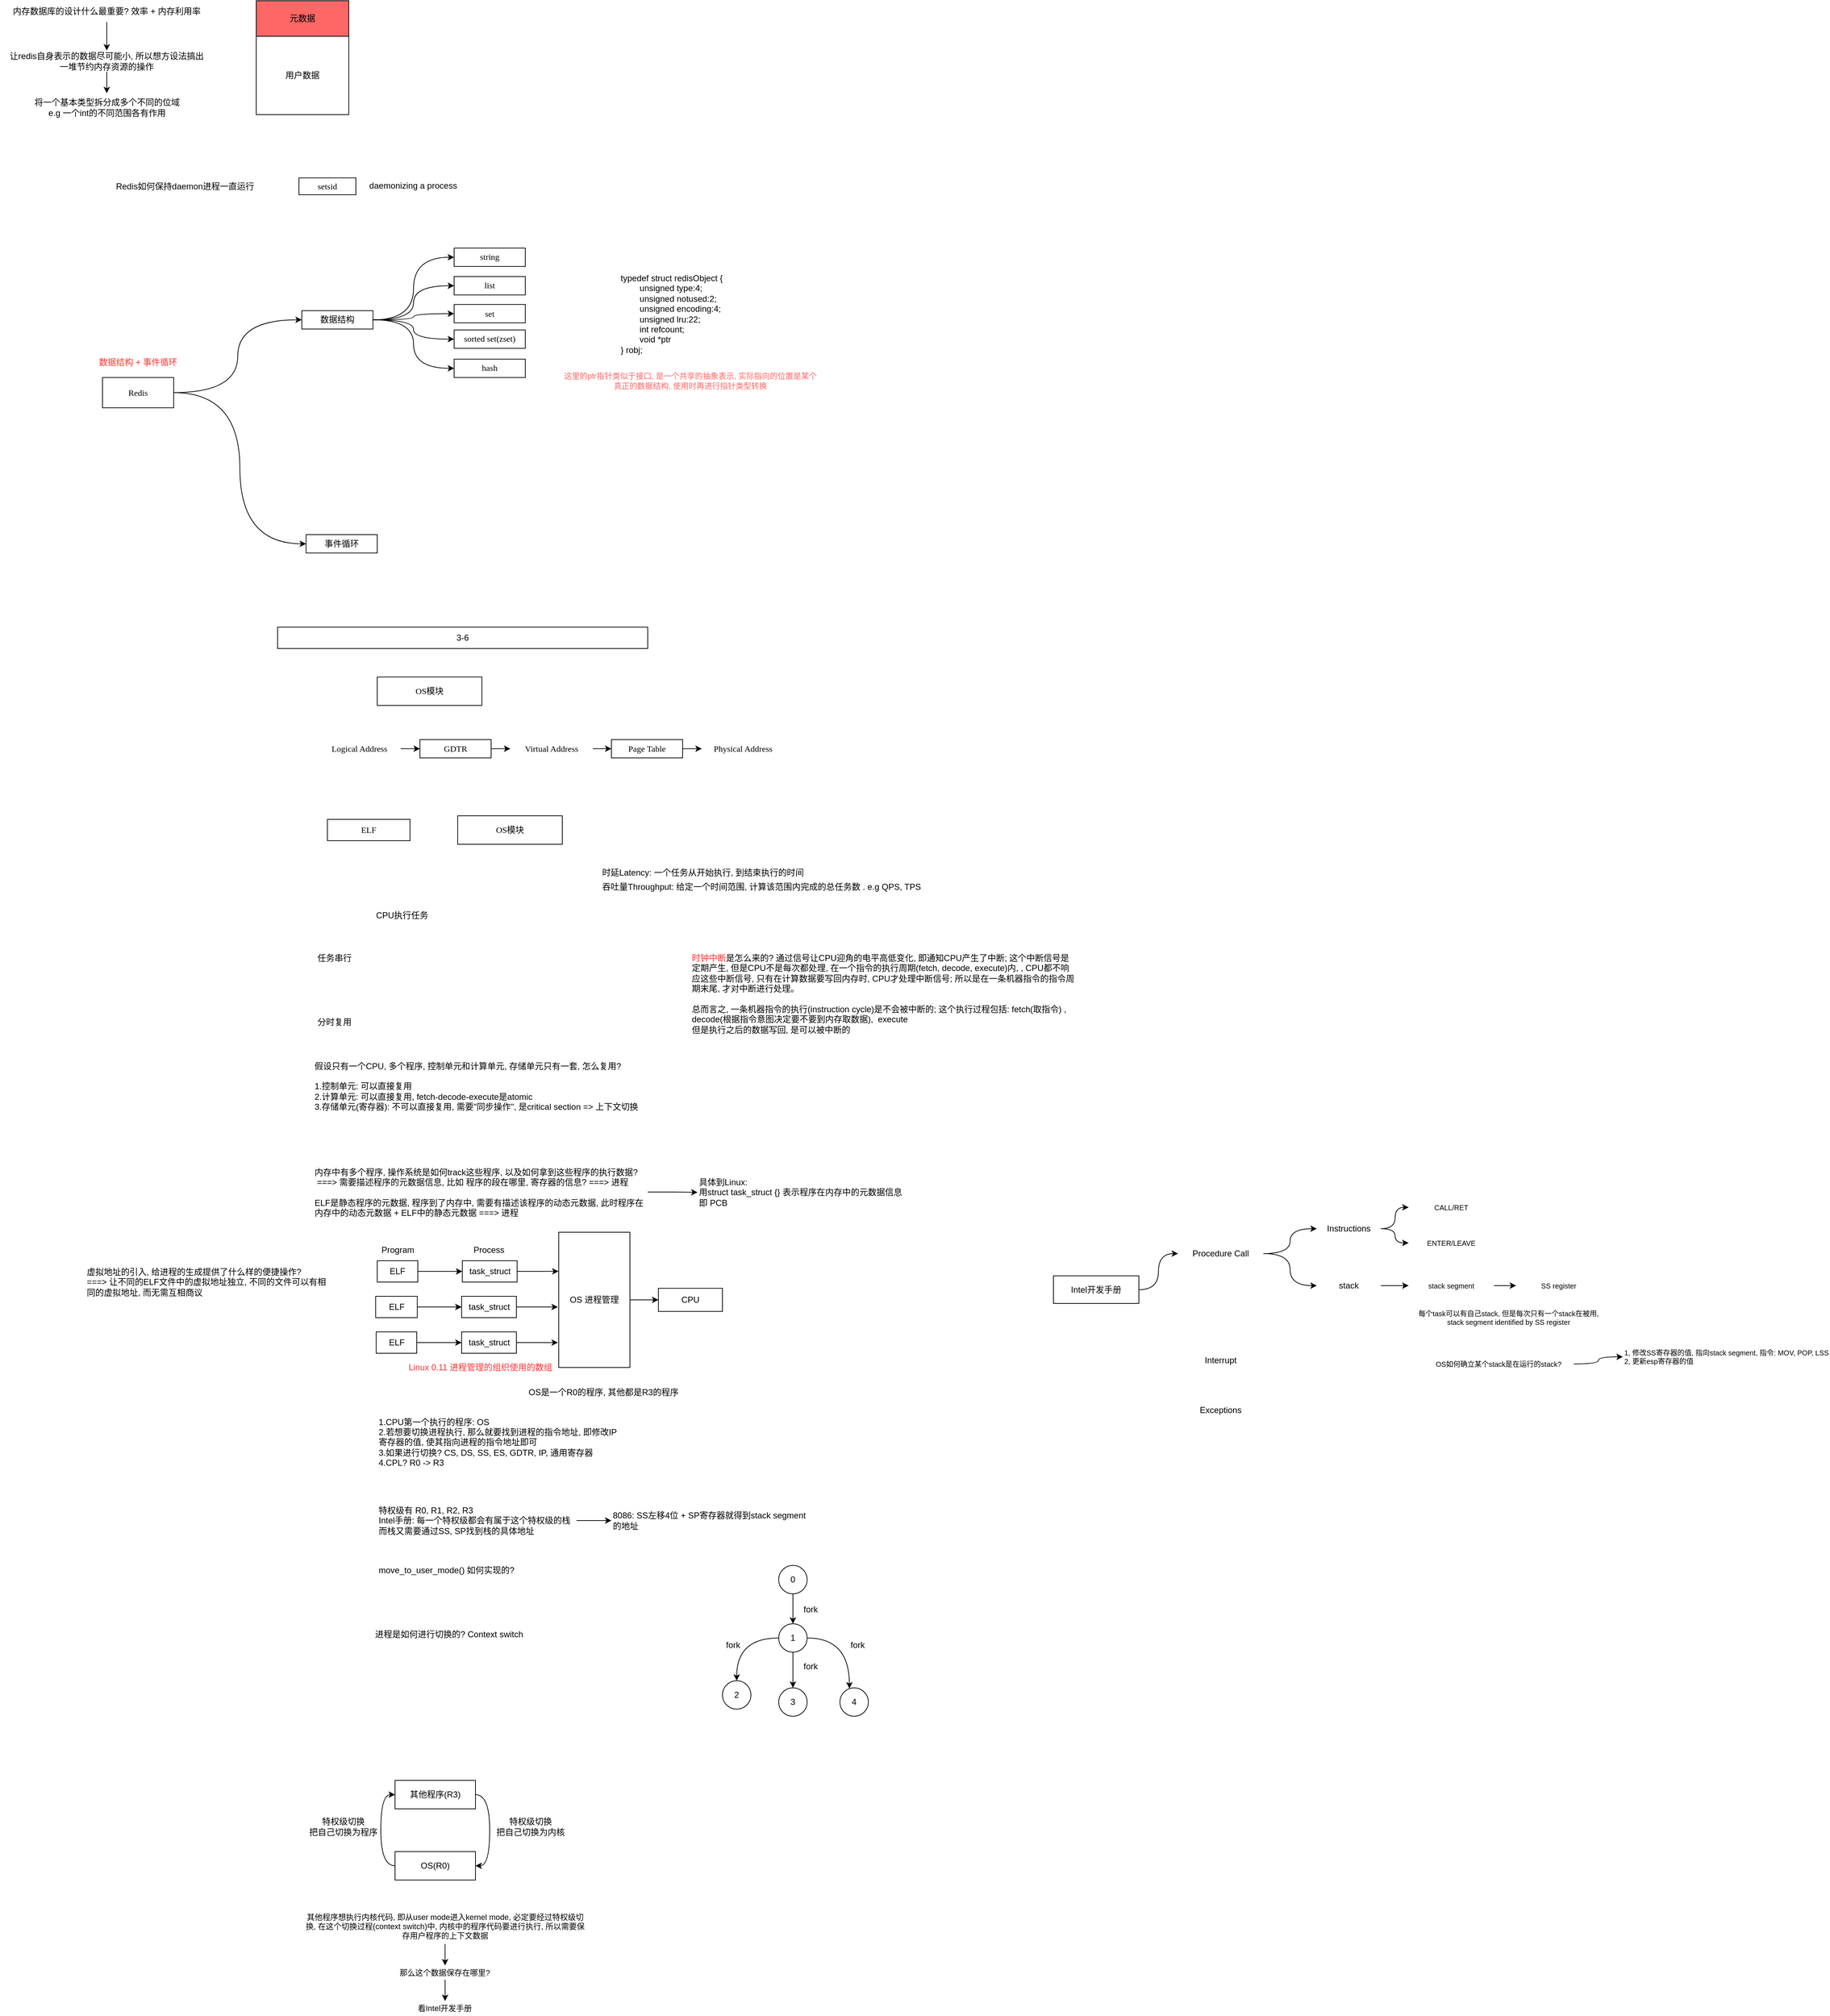 <mxfile version="20.4.2" type="github">
  <diagram id="zUd6xa0raMeIInKoFcpr" name="Page-1">
    <mxGraphModel dx="-1962" dy="356" grid="1" gridSize="10" guides="1" tooltips="1" connect="1" arrows="1" fold="1" page="1" pageScale="1" pageWidth="827" pageHeight="1169" math="0" shadow="0">
      <root>
        <mxCell id="0" />
        <mxCell id="1" parent="0" />
        <mxCell id="gHjb5b28OfsgwWgYxNie-6" style="edgeStyle=orthogonalEdgeStyle;rounded=0;orthogonalLoop=1;jettySize=auto;html=1;entryX=0;entryY=0.5;entryDx=0;entryDy=0;curved=1;" parent="1" source="gHjb5b28OfsgwWgYxNie-1" target="gHjb5b28OfsgwWgYxNie-4" edge="1">
          <mxGeometry relative="1" as="geometry" />
        </mxCell>
        <mxCell id="gHjb5b28OfsgwWgYxNie-7" style="edgeStyle=orthogonalEdgeStyle;curved=1;rounded=0;orthogonalLoop=1;jettySize=auto;html=1;entryX=0;entryY=0.5;entryDx=0;entryDy=0;" parent="1" source="gHjb5b28OfsgwWgYxNie-1" target="gHjb5b28OfsgwWgYxNie-5" edge="1">
          <mxGeometry relative="1" as="geometry" />
        </mxCell>
        <UserObject label="Redis" id="gHjb5b28OfsgwWgYxNie-1">
          <mxCell style="rounded=0;whiteSpace=wrap;html=1;fillColor=#FFFFFF;fontFamily=Verdana;align=center;" parent="1" vertex="1">
            <mxGeometry x="2714" y="609.32" width="100" height="42.5" as="geometry" />
          </mxCell>
        </UserObject>
        <UserObject label="setsid" link="https://unix.stackexchange.com/questions/240646/why-we-use-setsid-while-daemonizing-a-process" id="gHjb5b28OfsgwWgYxNie-2">
          <mxCell style="rounded=0;whiteSpace=wrap;html=1;fillColor=#FFFFFF;fontFamily=Verdana;align=center;" parent="1" vertex="1">
            <mxGeometry x="2990" y="328.85" width="80" height="23.72" as="geometry" />
          </mxCell>
        </UserObject>
        <mxCell id="gHjb5b28OfsgwWgYxNie-3" value="&lt;font color=&quot;#ff3333&quot;&gt;数据结构 + 事件循环&lt;/font&gt;" style="text;html=1;strokeColor=none;fillColor=none;align=center;verticalAlign=middle;whiteSpace=wrap;rounded=0;" parent="1" vertex="1">
          <mxGeometry x="2700" y="575.13" width="128" height="25" as="geometry" />
        </mxCell>
        <mxCell id="3EPBH0Vr4_YoN98Gf7AG-13" style="edgeStyle=orthogonalEdgeStyle;rounded=0;orthogonalLoop=1;jettySize=auto;html=1;entryX=0;entryY=0.5;entryDx=0;entryDy=0;fontSize=12;curved=1;" parent="1" source="gHjb5b28OfsgwWgYxNie-4" target="0TQrHJX6QjW9VzBPeowM-1" edge="1">
          <mxGeometry relative="1" as="geometry" />
        </mxCell>
        <mxCell id="3EPBH0Vr4_YoN98Gf7AG-14" style="edgeStyle=orthogonalEdgeStyle;curved=1;rounded=0;orthogonalLoop=1;jettySize=auto;html=1;entryX=0;entryY=0.5;entryDx=0;entryDy=0;fontSize=12;" parent="1" source="gHjb5b28OfsgwWgYxNie-4" target="0TQrHJX6QjW9VzBPeowM-5" edge="1">
          <mxGeometry relative="1" as="geometry" />
        </mxCell>
        <mxCell id="3EPBH0Vr4_YoN98Gf7AG-15" style="edgeStyle=orthogonalEdgeStyle;curved=1;rounded=0;orthogonalLoop=1;jettySize=auto;html=1;entryX=0;entryY=0.5;entryDx=0;entryDy=0;fontSize=12;" parent="1" source="gHjb5b28OfsgwWgYxNie-4" target="0TQrHJX6QjW9VzBPeowM-3" edge="1">
          <mxGeometry relative="1" as="geometry" />
        </mxCell>
        <mxCell id="3EPBH0Vr4_YoN98Gf7AG-16" style="edgeStyle=orthogonalEdgeStyle;curved=1;rounded=0;orthogonalLoop=1;jettySize=auto;html=1;entryX=0;entryY=0.5;entryDx=0;entryDy=0;fontSize=12;" parent="1" source="gHjb5b28OfsgwWgYxNie-4" target="0TQrHJX6QjW9VzBPeowM-4" edge="1">
          <mxGeometry relative="1" as="geometry" />
        </mxCell>
        <mxCell id="3EPBH0Vr4_YoN98Gf7AG-17" style="edgeStyle=orthogonalEdgeStyle;curved=1;rounded=0;orthogonalLoop=1;jettySize=auto;html=1;entryX=0;entryY=0.5;entryDx=0;entryDy=0;fontSize=12;" parent="1" source="gHjb5b28OfsgwWgYxNie-4" target="0TQrHJX6QjW9VzBPeowM-2" edge="1">
          <mxGeometry relative="1" as="geometry" />
        </mxCell>
        <mxCell id="gHjb5b28OfsgwWgYxNie-4" value="数据结构" style="rounded=0;whiteSpace=wrap;html=1;fillColor=#FFFFFF;fontFamily=Verdana;align=center;" parent="1" vertex="1">
          <mxGeometry x="2994" y="515.39" width="100" height="25.81" as="geometry" />
        </mxCell>
        <mxCell id="gHjb5b28OfsgwWgYxNie-5" value="事件循环" style="rounded=0;whiteSpace=wrap;html=1;fillColor=#FFFFFF;fontFamily=Verdana;align=center;" parent="1" vertex="1">
          <mxGeometry x="3000" y="830" width="100" height="25.81" as="geometry" />
        </mxCell>
        <mxCell id="gHjb5b28OfsgwWgYxNie-11" value="" style="edgeStyle=orthogonalEdgeStyle;curved=1;rounded=0;orthogonalLoop=1;jettySize=auto;html=1;" parent="1" source="gHjb5b28OfsgwWgYxNie-9" target="gHjb5b28OfsgwWgYxNie-10" edge="1">
          <mxGeometry relative="1" as="geometry" />
        </mxCell>
        <mxCell id="gHjb5b28OfsgwWgYxNie-9" value="内存数据库的设计什么最重要? 效率 + 内存利用率" style="text;html=1;strokeColor=none;fillColor=none;align=center;verticalAlign=middle;whiteSpace=wrap;rounded=0;" parent="1" vertex="1">
          <mxGeometry x="2570" y="80" width="300" height="30" as="geometry" />
        </mxCell>
        <mxCell id="gHjb5b28OfsgwWgYxNie-13" value="" style="edgeStyle=orthogonalEdgeStyle;curved=1;rounded=0;orthogonalLoop=1;jettySize=auto;html=1;" parent="1" source="gHjb5b28OfsgwWgYxNie-10" target="gHjb5b28OfsgwWgYxNie-12" edge="1">
          <mxGeometry relative="1" as="geometry" />
        </mxCell>
        <mxCell id="gHjb5b28OfsgwWgYxNie-10" value="让redis自身表示的数据尽可能小, 所以想方设法搞出一堆节约内存资源的操作" style="text;html=1;strokeColor=none;fillColor=none;align=center;verticalAlign=middle;whiteSpace=wrap;rounded=0;" parent="1" vertex="1">
          <mxGeometry x="2580" y="150" width="280" height="30" as="geometry" />
        </mxCell>
        <mxCell id="gHjb5b28OfsgwWgYxNie-12" value="将一个基本类型拆分成多个不同的位域&lt;br&gt;e.g 一个int的不同范围各有作用" style="text;html=1;strokeColor=none;fillColor=none;align=center;verticalAlign=middle;whiteSpace=wrap;rounded=0;" parent="1" vertex="1">
          <mxGeometry x="2582.5" y="210" width="275" height="40" as="geometry" />
        </mxCell>
        <mxCell id="gHjb5b28OfsgwWgYxNie-15" value="" style="rounded=0;whiteSpace=wrap;html=1;" parent="1" vertex="1">
          <mxGeometry x="2930" y="80" width="130" height="160" as="geometry" />
        </mxCell>
        <mxCell id="gHjb5b28OfsgwWgYxNie-16" value="元数据" style="rounded=0;whiteSpace=wrap;html=1;fillColor=#FF6666;" parent="1" vertex="1">
          <mxGeometry x="2930" y="80" width="130" height="50" as="geometry" />
        </mxCell>
        <mxCell id="gHjb5b28OfsgwWgYxNie-17" value="用户数据" style="rounded=0;whiteSpace=wrap;html=1;" parent="1" vertex="1">
          <mxGeometry x="2930" y="130" width="130" height="110" as="geometry" />
        </mxCell>
        <mxCell id="gHjb5b28OfsgwWgYxNie-19" value="Redis如何保持daemon进程一直运行" style="text;html=1;strokeColor=none;fillColor=none;align=center;verticalAlign=middle;whiteSpace=wrap;rounded=0;" parent="1" vertex="1">
          <mxGeometry x="2720" y="320" width="220" height="42.57" as="geometry" />
        </mxCell>
        <mxCell id="gHjb5b28OfsgwWgYxNie-20" value="daemonizing a process" style="text;html=1;strokeColor=none;fillColor=none;align=center;verticalAlign=middle;whiteSpace=wrap;rounded=0;" parent="1" vertex="1">
          <mxGeometry x="3080" y="326.86" width="140.88" height="25.71" as="geometry" />
        </mxCell>
        <mxCell id="0TQrHJX6QjW9VzBPeowM-1" value="string" style="rounded=0;whiteSpace=wrap;html=1;fillColor=#FFFFFF;fontFamily=Verdana;align=center;" parent="1" vertex="1">
          <mxGeometry x="3208" y="427.5" width="100" height="25.81" as="geometry" />
        </mxCell>
        <mxCell id="0TQrHJX6QjW9VzBPeowM-2" value="hash" style="rounded=0;whiteSpace=wrap;html=1;fillColor=#FFFFFF;fontFamily=Verdana;align=center;" parent="1" vertex="1">
          <mxGeometry x="3208" y="583.51" width="100" height="25.81" as="geometry" />
        </mxCell>
        <mxCell id="0TQrHJX6QjW9VzBPeowM-3" value="set" style="rounded=0;whiteSpace=wrap;html=1;fillColor=#FFFFFF;fontFamily=Verdana;align=center;" parent="1" vertex="1">
          <mxGeometry x="3208" y="506.7" width="100" height="25.81" as="geometry" />
        </mxCell>
        <mxCell id="0TQrHJX6QjW9VzBPeowM-4" value="sorted set(zset)" style="rounded=0;whiteSpace=wrap;html=1;fillColor=#FFFFFF;fontFamily=Verdana;align=center;" parent="1" vertex="1">
          <mxGeometry x="3208" y="542.5" width="100" height="25.81" as="geometry" />
        </mxCell>
        <mxCell id="0TQrHJX6QjW9VzBPeowM-5" value="list" style="rounded=0;whiteSpace=wrap;html=1;fillColor=#FFFFFF;fontFamily=Verdana;align=center;" parent="1" vertex="1">
          <mxGeometry x="3208" y="467.5" width="100" height="25.81" as="geometry" />
        </mxCell>
        <mxCell id="0TQrHJX6QjW9VzBPeowM-7" value="&lt;p&gt;typedef struct redisObject {&lt;br&gt;&amp;nbsp; &amp;nbsp; &amp;nbsp; &amp;nbsp; unsigned type:4;&lt;br&gt;&amp;nbsp; &amp;nbsp; &amp;nbsp; &amp;nbsp; unsigned notused:2;&lt;br&gt;&amp;nbsp; &amp;nbsp; &amp;nbsp; &amp;nbsp; unsigned encoding:4;&lt;br&gt;&amp;nbsp; &amp;nbsp; &amp;nbsp; &amp;nbsp; unsigned lru:22;&lt;br&gt;&amp;nbsp; &amp;nbsp; &amp;nbsp; &amp;nbsp; int refcount;&lt;br&gt;&amp;nbsp; &amp;nbsp; &amp;nbsp; &amp;nbsp; void *ptr&lt;br&gt;} robj;&lt;/p&gt;" style="text;html=1;strokeColor=none;fillColor=none;align=left;verticalAlign=middle;whiteSpace=wrap;rounded=0;" parent="1" vertex="1">
          <mxGeometry x="3440" y="459.61" width="180" height="120" as="geometry" />
        </mxCell>
        <mxCell id="0TQrHJX6QjW9VzBPeowM-8" value="这里的ptr指针类似于接口, 是一个共享的抽象表示, 实际指向的位置是某个真正的数据结构, 使用时再进行指针类型转换" style="text;html=1;strokeColor=none;fillColor=none;align=center;verticalAlign=middle;whiteSpace=wrap;rounded=0;fontColor=#FF6666;fontSize=11;" parent="1" vertex="1">
          <mxGeometry x="3360" y="590" width="360" height="47.43" as="geometry" />
        </mxCell>
        <mxCell id="vs6chZFLeiXoNTxb_euZ-1" value="OS模块" style="rounded=0;whiteSpace=wrap;html=1;fillColor=#FFFFFF;fontFamily=Verdana;align=center;" parent="1" vertex="1">
          <mxGeometry x="3100" y="1030" width="147" height="40" as="geometry" />
        </mxCell>
        <mxCell id="vs6chZFLeiXoNTxb_euZ-3" value="3-6" style="rounded=0;whiteSpace=wrap;html=1;" parent="1" vertex="1">
          <mxGeometry x="2960" y="960" width="520" height="30" as="geometry" />
        </mxCell>
        <mxCell id="vs6chZFLeiXoNTxb_euZ-10" value="" style="edgeStyle=orthogonalEdgeStyle;rounded=0;orthogonalLoop=1;jettySize=auto;html=1;" parent="1" source="vs6chZFLeiXoNTxb_euZ-6" target="vs6chZFLeiXoNTxb_euZ-8" edge="1">
          <mxGeometry relative="1" as="geometry" />
        </mxCell>
        <mxCell id="vs6chZFLeiXoNTxb_euZ-6" value="&lt;span style=&quot;font-family: Verdana;&quot;&gt;Logical Address&lt;/span&gt;" style="text;html=1;strokeColor=none;fillColor=none;align=center;verticalAlign=middle;whiteSpace=wrap;rounded=0;" parent="1" vertex="1">
          <mxGeometry x="3017" y="1115.81" width="116" height="30" as="geometry" />
        </mxCell>
        <mxCell id="vs6chZFLeiXoNTxb_euZ-14" value="" style="edgeStyle=orthogonalEdgeStyle;rounded=0;orthogonalLoop=1;jettySize=auto;html=1;" parent="1" source="vs6chZFLeiXoNTxb_euZ-7" target="vs6chZFLeiXoNTxb_euZ-12" edge="1">
          <mxGeometry relative="1" as="geometry" />
        </mxCell>
        <mxCell id="vs6chZFLeiXoNTxb_euZ-7" value="&lt;span style=&quot;font-family: Verdana;&quot;&gt;Virtual Address&lt;/span&gt;" style="text;html=1;strokeColor=none;fillColor=none;align=center;verticalAlign=middle;whiteSpace=wrap;rounded=0;" parent="1" vertex="1">
          <mxGeometry x="3287" y="1115.8" width="116" height="30" as="geometry" />
        </mxCell>
        <mxCell id="vs6chZFLeiXoNTxb_euZ-11" value="" style="edgeStyle=orthogonalEdgeStyle;rounded=0;orthogonalLoop=1;jettySize=auto;html=1;" parent="1" source="vs6chZFLeiXoNTxb_euZ-8" target="vs6chZFLeiXoNTxb_euZ-7" edge="1">
          <mxGeometry relative="1" as="geometry" />
        </mxCell>
        <mxCell id="vs6chZFLeiXoNTxb_euZ-8" value="GDTR" style="rounded=0;whiteSpace=wrap;html=1;fillColor=#FFFFFF;fontFamily=Verdana;align=center;" parent="1" vertex="1">
          <mxGeometry x="3160" y="1117.9" width="100" height="25.81" as="geometry" />
        </mxCell>
        <mxCell id="vs6chZFLeiXoNTxb_euZ-16" value="" style="edgeStyle=orthogonalEdgeStyle;rounded=0;orthogonalLoop=1;jettySize=auto;html=1;" parent="1" source="vs6chZFLeiXoNTxb_euZ-12" target="vs6chZFLeiXoNTxb_euZ-13" edge="1">
          <mxGeometry relative="1" as="geometry" />
        </mxCell>
        <mxCell id="vs6chZFLeiXoNTxb_euZ-12" value="Page Table" style="rounded=0;whiteSpace=wrap;html=1;fillColor=#FFFFFF;fontFamily=Verdana;align=center;" parent="1" vertex="1">
          <mxGeometry x="3429" y="1117.9" width="100" height="25.81" as="geometry" />
        </mxCell>
        <mxCell id="vs6chZFLeiXoNTxb_euZ-13" value="&lt;span style=&quot;font-family: Verdana;&quot;&gt;Physical Address&lt;/span&gt;" style="text;html=1;strokeColor=none;fillColor=none;align=center;verticalAlign=middle;whiteSpace=wrap;rounded=0;" parent="1" vertex="1">
          <mxGeometry x="3556" y="1115.8" width="116" height="30" as="geometry" />
        </mxCell>
        <mxCell id="vs6chZFLeiXoNTxb_euZ-17" value="ELF" style="rounded=0;whiteSpace=wrap;html=1;fillColor=#FFFFFF;fontFamily=Verdana;align=center;" parent="1" vertex="1">
          <mxGeometry x="3030" y="1230" width="116" height="30" as="geometry" />
        </mxCell>
        <mxCell id="vs6chZFLeiXoNTxb_euZ-18" value="OS模块" style="rounded=0;whiteSpace=wrap;html=1;fillColor=#FFFFFF;fontFamily=Verdana;align=center;" parent="1" vertex="1">
          <mxGeometry x="3213" y="1225" width="147" height="40" as="geometry" />
        </mxCell>
        <mxCell id="vs6chZFLeiXoNTxb_euZ-19" value="任务串行" style="text;html=1;strokeColor=none;fillColor=none;align=center;verticalAlign=middle;whiteSpace=wrap;rounded=0;" parent="1" vertex="1">
          <mxGeometry x="3000" y="1410" width="80" height="30" as="geometry" />
        </mxCell>
        <mxCell id="vs6chZFLeiXoNTxb_euZ-20" value="分时复用" style="text;html=1;strokeColor=none;fillColor=none;align=center;verticalAlign=middle;whiteSpace=wrap;rounded=0;" parent="1" vertex="1">
          <mxGeometry x="3000" y="1500" width="80" height="30" as="geometry" />
        </mxCell>
        <mxCell id="vs6chZFLeiXoNTxb_euZ-21" value="CPU执行任务" style="text;html=1;strokeColor=none;fillColor=none;align=center;verticalAlign=middle;whiteSpace=wrap;rounded=0;" parent="1" vertex="1">
          <mxGeometry x="3090" y="1350" width="90" height="30" as="geometry" />
        </mxCell>
        <mxCell id="vs6chZFLeiXoNTxb_euZ-22" value="时延Latency: 一个任务从开始执行, 到结束执行的时间" style="text;html=1;strokeColor=none;fillColor=none;align=left;verticalAlign=middle;whiteSpace=wrap;rounded=0;" parent="1" vertex="1">
          <mxGeometry x="3414" y="1290" width="320" height="30" as="geometry" />
        </mxCell>
        <mxCell id="vs6chZFLeiXoNTxb_euZ-23" value="吞吐量Throughput: 给定一个时间范围, 计算该范围内完成的总任务数 . e.g QPS, TPS" style="text;html=1;strokeColor=none;fillColor=none;align=left;verticalAlign=middle;whiteSpace=wrap;rounded=0;" parent="1" vertex="1">
          <mxGeometry x="3414" y="1310" width="470" height="30" as="geometry" />
        </mxCell>
        <mxCell id="vs6chZFLeiXoNTxb_euZ-26" value="假设只有一个CPU, 多个程序, 控制单元和计算单元, 存储单元只有一套, 怎么复用?&lt;br&gt;&lt;br&gt;1.控制单元: 可以直接复用&lt;br&gt;2.计算单元: 可以直接复用, fetch-decode-execute是atomic&lt;br&gt;3.存储单元(寄存器): 不可以直接复用, 需要&quot;同步操作&quot;, 是critical section =&amp;gt; 上下文切换" style="text;html=1;strokeColor=none;fillColor=none;align=left;verticalAlign=middle;whiteSpace=wrap;rounded=0;fontSize=12;" parent="1" vertex="1">
          <mxGeometry x="3010" y="1550" width="470" height="110" as="geometry" />
        </mxCell>
        <mxCell id="vs6chZFLeiXoNTxb_euZ-28" value="&lt;font color=&quot;#ff3333&quot;&gt;时钟中断&lt;/font&gt;是怎么来的? 通过信号让CPU迎角的电平高低变化, 即通知CPU产生了中断; 这个中断信号是定期产生, 但是CPU不是每次都处理, 在一个指令的执行周期(fetch, decode, execute)内, , CPU都不响应这些中断信号, 只有在计算数据要写回内存时, CPU才处理中断信号; 所以是在一条机器指令的指令周期末尾, 才对中断进行处理。&lt;br&gt;&lt;br&gt;总而言之, 一条机器指令的执行(instruction cycle)是不会被中断的; 这个执行过程包括: fetch(取指令) , decode(根据指令意图决定要不要到内存取数据),&amp;nbsp; execute&lt;br&gt;但是执行之后的数据写回, 是可以被中断的" style="text;html=1;strokeColor=none;fillColor=none;align=left;verticalAlign=middle;whiteSpace=wrap;rounded=0;fontSize=12;" parent="1" vertex="1">
          <mxGeometry x="3540" y="1410" width="540" height="130" as="geometry" />
        </mxCell>
        <mxCell id="3EPBH0Vr4_YoN98Gf7AG-1" style="edgeStyle=orthogonalEdgeStyle;rounded=0;orthogonalLoop=1;jettySize=auto;html=1;entryX=0;entryY=0.5;entryDx=0;entryDy=0;" parent="1" source="vs6chZFLeiXoNTxb_euZ-29" target="vs6chZFLeiXoNTxb_euZ-30" edge="1">
          <mxGeometry relative="1" as="geometry" />
        </mxCell>
        <mxCell id="vs6chZFLeiXoNTxb_euZ-29" value="内存中有多个程序, 操作系统是如何track这些程序, 以及如何拿到这些程序的执行数据?&lt;br&gt;&amp;nbsp;===&amp;gt; 需要描述程序的元数据信息, 比如 程序的段在哪里, 寄存器的信息? ===&amp;gt; 进程&lt;br&gt;&lt;br&gt;ELF是静态程序的元数据, 程序到了内存中, 需要有描述该程序的动态元数据, 此时程序在内存中的动态元数据 + ELF中的静态元数据 ===&amp;gt; 进程" style="text;html=1;strokeColor=none;fillColor=none;align=left;verticalAlign=middle;whiteSpace=wrap;rounded=0;fontSize=12;" parent="1" vertex="1">
          <mxGeometry x="3010" y="1709" width="470" height="89" as="geometry" />
        </mxCell>
        <mxCell id="vs6chZFLeiXoNTxb_euZ-30" value="具体到Linux:&lt;br&gt;用struct task_struct {} 表示程序在内存中的元数据信息&lt;br&gt;即 PCB" style="text;html=1;strokeColor=none;fillColor=none;align=left;verticalAlign=middle;whiteSpace=wrap;rounded=0;fontSize=12;" parent="1" vertex="1">
          <mxGeometry x="3550" y="1721" width="300" height="66" as="geometry" />
        </mxCell>
        <mxCell id="vs6chZFLeiXoNTxb_euZ-34" value="" style="edgeStyle=orthogonalEdgeStyle;rounded=0;orthogonalLoop=1;jettySize=auto;html=1;fontSize=12;fontColor=#000000;" parent="1" source="vs6chZFLeiXoNTxb_euZ-32" target="vs6chZFLeiXoNTxb_euZ-33" edge="1">
          <mxGeometry relative="1" as="geometry" />
        </mxCell>
        <mxCell id="vs6chZFLeiXoNTxb_euZ-32" value="ELF" style="rounded=0;whiteSpace=wrap;html=1;fontSize=12;fontColor=#000000;" parent="1" vertex="1">
          <mxGeometry x="3100" y="1850" width="57" height="30" as="geometry" />
        </mxCell>
        <mxCell id="vs6chZFLeiXoNTxb_euZ-51" style="edgeStyle=orthogonalEdgeStyle;rounded=0;orthogonalLoop=1;jettySize=auto;html=1;entryX=-0.003;entryY=0.289;entryDx=0;entryDy=0;entryPerimeter=0;fontSize=12;fontColor=#000000;" parent="1" source="vs6chZFLeiXoNTxb_euZ-33" target="vs6chZFLeiXoNTxb_euZ-48" edge="1">
          <mxGeometry relative="1" as="geometry" />
        </mxCell>
        <mxCell id="vs6chZFLeiXoNTxb_euZ-33" value="&lt;span style=&quot;color: rgb(0, 0, 0); text-align: left;&quot;&gt;task_struct&lt;/span&gt;" style="rounded=0;whiteSpace=wrap;html=1;fontSize=12;fontColor=#FF3333;" parent="1" vertex="1">
          <mxGeometry x="3219.5" y="1850" width="77" height="30" as="geometry" />
        </mxCell>
        <mxCell id="vs6chZFLeiXoNTxb_euZ-35" value="Program" style="text;html=1;strokeColor=none;fillColor=none;align=center;verticalAlign=middle;whiteSpace=wrap;rounded=0;fontSize=12;fontColor=#000000;" parent="1" vertex="1">
          <mxGeometry x="3098.5" y="1820" width="60" height="30" as="geometry" />
        </mxCell>
        <mxCell id="vs6chZFLeiXoNTxb_euZ-36" value="Process" style="text;html=1;strokeColor=none;fillColor=none;align=center;verticalAlign=middle;whiteSpace=wrap;rounded=0;fontSize=12;fontColor=#000000;" parent="1" vertex="1">
          <mxGeometry x="3227" y="1820" width="60" height="30" as="geometry" />
        </mxCell>
        <mxCell id="vs6chZFLeiXoNTxb_euZ-52" style="edgeStyle=orthogonalEdgeStyle;rounded=0;orthogonalLoop=1;jettySize=auto;html=1;entryX=-0.012;entryY=0.553;entryDx=0;entryDy=0;entryPerimeter=0;fontSize=12;fontColor=#000000;" parent="1" source="vs6chZFLeiXoNTxb_euZ-38" target="vs6chZFLeiXoNTxb_euZ-48" edge="1">
          <mxGeometry relative="1" as="geometry" />
        </mxCell>
        <mxCell id="vs6chZFLeiXoNTxb_euZ-38" value="&lt;span style=&quot;color: rgb(0, 0, 0); text-align: left;&quot;&gt;task_struct&lt;/span&gt;" style="rounded=0;whiteSpace=wrap;html=1;fontSize=12;fontColor=#FF3333;" parent="1" vertex="1">
          <mxGeometry x="3218.5" y="1900" width="77" height="30" as="geometry" />
        </mxCell>
        <mxCell id="vs6chZFLeiXoNTxb_euZ-53" style="edgeStyle=orthogonalEdgeStyle;rounded=0;orthogonalLoop=1;jettySize=auto;html=1;entryX=-0.012;entryY=0.816;entryDx=0;entryDy=0;entryPerimeter=0;fontSize=12;fontColor=#000000;" parent="1" source="vs6chZFLeiXoNTxb_euZ-39" target="vs6chZFLeiXoNTxb_euZ-48" edge="1">
          <mxGeometry relative="1" as="geometry" />
        </mxCell>
        <mxCell id="vs6chZFLeiXoNTxb_euZ-39" value="&lt;span style=&quot;color: rgb(0, 0, 0); text-align: left;&quot;&gt;task_struct&lt;/span&gt;" style="rounded=0;whiteSpace=wrap;html=1;fontSize=12;fontColor=#FF3333;" parent="1" vertex="1">
          <mxGeometry x="3218.5" y="1950" width="77" height="30" as="geometry" />
        </mxCell>
        <mxCell id="vs6chZFLeiXoNTxb_euZ-46" style="edgeStyle=orthogonalEdgeStyle;rounded=0;orthogonalLoop=1;jettySize=auto;html=1;entryX=0;entryY=0.5;entryDx=0;entryDy=0;fontSize=12;fontColor=#000000;" parent="1" source="vs6chZFLeiXoNTxb_euZ-41" target="vs6chZFLeiXoNTxb_euZ-38" edge="1">
          <mxGeometry relative="1" as="geometry" />
        </mxCell>
        <mxCell id="vs6chZFLeiXoNTxb_euZ-41" value="ELF" style="rounded=0;whiteSpace=wrap;html=1;fontSize=12;fontColor=#000000;" parent="1" vertex="1">
          <mxGeometry x="3097.75" y="1900" width="58.5" height="30" as="geometry" />
        </mxCell>
        <mxCell id="vs6chZFLeiXoNTxb_euZ-47" style="edgeStyle=orthogonalEdgeStyle;rounded=0;orthogonalLoop=1;jettySize=auto;html=1;entryX=0;entryY=0.5;entryDx=0;entryDy=0;fontSize=12;fontColor=#000000;" parent="1" source="vs6chZFLeiXoNTxb_euZ-42" target="vs6chZFLeiXoNTxb_euZ-39" edge="1">
          <mxGeometry relative="1" as="geometry" />
        </mxCell>
        <mxCell id="vs6chZFLeiXoNTxb_euZ-42" value="ELF" style="rounded=0;whiteSpace=wrap;html=1;fontSize=12;fontColor=#000000;" parent="1" vertex="1">
          <mxGeometry x="3098.5" y="1950" width="57" height="30" as="geometry" />
        </mxCell>
        <mxCell id="vs6chZFLeiXoNTxb_euZ-54" value="" style="edgeStyle=orthogonalEdgeStyle;rounded=0;orthogonalLoop=1;jettySize=auto;html=1;fontSize=12;fontColor=#000000;" parent="1" source="vs6chZFLeiXoNTxb_euZ-48" target="vs6chZFLeiXoNTxb_euZ-49" edge="1">
          <mxGeometry relative="1" as="geometry" />
        </mxCell>
        <mxCell id="vs6chZFLeiXoNTxb_euZ-48" value="OS 进程管理" style="rounded=0;whiteSpace=wrap;html=1;fontSize=12;fontColor=#000000;" parent="1" vertex="1">
          <mxGeometry x="3355" y="1810" width="100" height="190" as="geometry" />
        </mxCell>
        <mxCell id="vs6chZFLeiXoNTxb_euZ-49" value="CPU" style="rounded=0;whiteSpace=wrap;html=1;fontSize=12;fontColor=#000000;" parent="1" vertex="1">
          <mxGeometry x="3495" y="1888.75" width="90" height="32.5" as="geometry" />
        </mxCell>
        <mxCell id="3EPBH0Vr4_YoN98Gf7AG-2" value="虚拟地址的引入, 给进程的生成提供了什么样的便捷操作?&amp;nbsp;&lt;br&gt;===&amp;gt; 让不同的ELF文件中的虚拟地址独立, 不同的文件可以有相同的虚拟地址, 而无需互相商议" style="text;html=1;strokeColor=none;fillColor=none;align=left;verticalAlign=middle;whiteSpace=wrap;rounded=0;fontSize=12;" parent="1" vertex="1">
          <mxGeometry x="2690" y="1850" width="340" height="60" as="geometry" />
        </mxCell>
        <mxCell id="3EPBH0Vr4_YoN98Gf7AG-3" value="1.CPU第一个执行的程序: OS&lt;br&gt;2.若想要切换进程执行, 那么就要找到进程的指令地址, 即修改IP寄存器的值, 使其指向进程的指令地址即可&lt;br&gt;3.如果进行切换? CS, DS, SS, ES, GDTR, IP, 通用寄存器&lt;br&gt;4.CPL? R0 -&amp;gt; R3" style="text;html=1;strokeColor=none;fillColor=none;align=left;verticalAlign=middle;whiteSpace=wrap;rounded=0;fontSize=12;" parent="1" vertex="1">
          <mxGeometry x="3100" y="2060" width="345" height="90" as="geometry" />
        </mxCell>
        <mxCell id="3EPBH0Vr4_YoN98Gf7AG-6" value="OS是一个R0的程序, 其他都是R3的程序" style="text;html=1;strokeColor=none;fillColor=none;align=center;verticalAlign=middle;whiteSpace=wrap;rounded=0;" parent="1" vertex="1">
          <mxGeometry x="3286" y="2020" width="264" height="30" as="geometry" />
        </mxCell>
        <mxCell id="3EPBH0Vr4_YoN98Gf7AG-11" style="edgeStyle=orthogonalEdgeStyle;rounded=0;orthogonalLoop=1;jettySize=auto;html=1;entryX=0;entryY=0.5;entryDx=0;entryDy=0;fontSize=12;" parent="1" source="3EPBH0Vr4_YoN98Gf7AG-7" target="3EPBH0Vr4_YoN98Gf7AG-8" edge="1">
          <mxGeometry relative="1" as="geometry" />
        </mxCell>
        <mxCell id="3EPBH0Vr4_YoN98Gf7AG-7" value="特权级有 R0, R1, R2, R3&lt;br&gt;Intel手册: 每一个特权级都会有属于这个特权级的栈&lt;br&gt;而栈又需要通过SS, SP找到栈的具体地址" style="text;html=1;strokeColor=none;fillColor=none;align=left;verticalAlign=middle;whiteSpace=wrap;rounded=0;fontSize=12;" parent="1" vertex="1">
          <mxGeometry x="3100" y="2180" width="280" height="70" as="geometry" />
        </mxCell>
        <mxCell id="3EPBH0Vr4_YoN98Gf7AG-8" value="&lt;span style=&quot;color: rgb(0, 0, 0); font-family: Nunito, sans-serif; font-size: 12px; font-style: normal; font-variant-ligatures: normal; font-variant-caps: normal; font-weight: 400; letter-spacing: normal; orphans: 2; text-indent: 0px; text-transform: none; widows: 2; word-spacing: 0px; -webkit-text-stroke-width: 0px; background-color: rgb(255, 255, 255); text-decoration-thickness: initial; text-decoration-style: initial; text-decoration-color: initial; float: none; display: inline !important;&quot;&gt;8086: SS左移4位 + SP寄存器就得到stack segment的地址&lt;/span&gt;" style="text;html=1;strokeColor=none;fillColor=none;align=left;verticalAlign=middle;whiteSpace=wrap;rounded=0;fontSize=12;" parent="1" vertex="1">
          <mxGeometry x="3429" y="2190" width="275" height="50" as="geometry" />
        </mxCell>
        <mxCell id="3EPBH0Vr4_YoN98Gf7AG-12" value="move_to_user_mode() 如何实现的?" style="text;html=1;strokeColor=none;fillColor=none;align=left;verticalAlign=middle;whiteSpace=wrap;rounded=0;fontSize=12;" parent="1" vertex="1">
          <mxGeometry x="3100" y="2270" width="230" height="30" as="geometry" />
        </mxCell>
        <mxCell id="3EPBH0Vr4_YoN98Gf7AG-18" value="Linux 0.11 进程管理的组织使用的数组" style="text;html=1;strokeColor=none;fillColor=none;align=center;verticalAlign=middle;whiteSpace=wrap;rounded=0;fontSize=12;fontColor=#FF3333;" parent="1" vertex="1">
          <mxGeometry x="3142" y="1990" width="206" height="20" as="geometry" />
        </mxCell>
        <mxCell id="0WFMIrBX3iQnZ0TPT0h6-12" style="edgeStyle=orthogonalEdgeStyle;curved=1;rounded=0;orthogonalLoop=1;jettySize=auto;html=1;entryX=0;entryY=0.5;entryDx=0;entryDy=0;" parent="1" source="0WFMIrBX3iQnZ0TPT0h6-1" target="0WFMIrBX3iQnZ0TPT0h6-5" edge="1">
          <mxGeometry relative="1" as="geometry" />
        </mxCell>
        <mxCell id="0WFMIrBX3iQnZ0TPT0h6-17" style="edgeStyle=orthogonalEdgeStyle;curved=1;rounded=0;orthogonalLoop=1;jettySize=auto;html=1;entryX=0;entryY=0.5;entryDx=0;entryDy=0;" parent="1" source="0WFMIrBX3iQnZ0TPT0h6-1" target="0WFMIrBX3iQnZ0TPT0h6-16" edge="1">
          <mxGeometry relative="1" as="geometry" />
        </mxCell>
        <mxCell id="0WFMIrBX3iQnZ0TPT0h6-1" value="Procedure Call" style="text;html=1;strokeColor=none;fillColor=none;align=center;verticalAlign=middle;whiteSpace=wrap;rounded=0;" parent="1" vertex="1">
          <mxGeometry x="4225" y="1820" width="120" height="40" as="geometry" />
        </mxCell>
        <mxCell id="0WFMIrBX3iQnZ0TPT0h6-15" style="edgeStyle=orthogonalEdgeStyle;curved=1;rounded=0;orthogonalLoop=1;jettySize=auto;html=1;entryX=0;entryY=0.5;entryDx=0;entryDy=0;" parent="1" source="0WFMIrBX3iQnZ0TPT0h6-3" target="0WFMIrBX3iQnZ0TPT0h6-1" edge="1">
          <mxGeometry relative="1" as="geometry" />
        </mxCell>
        <mxCell id="0WFMIrBX3iQnZ0TPT0h6-3" value="Intel开发手册" style="rounded=0;whiteSpace=wrap;html=1;" parent="1" vertex="1">
          <mxGeometry x="4050" y="1871.25" width="120" height="38.75" as="geometry" />
        </mxCell>
        <mxCell id="0WFMIrBX3iQnZ0TPT0h6-8" style="edgeStyle=orthogonalEdgeStyle;rounded=0;orthogonalLoop=1;jettySize=auto;html=1;entryX=0;entryY=0.5;entryDx=0;entryDy=0;curved=1;" parent="1" source="0WFMIrBX3iQnZ0TPT0h6-5" target="0WFMIrBX3iQnZ0TPT0h6-6" edge="1">
          <mxGeometry relative="1" as="geometry" />
        </mxCell>
        <mxCell id="0WFMIrBX3iQnZ0TPT0h6-10" style="edgeStyle=orthogonalEdgeStyle;curved=1;rounded=0;orthogonalLoop=1;jettySize=auto;html=1;" parent="1" source="0WFMIrBX3iQnZ0TPT0h6-5" target="0WFMIrBX3iQnZ0TPT0h6-7" edge="1">
          <mxGeometry relative="1" as="geometry" />
        </mxCell>
        <mxCell id="0WFMIrBX3iQnZ0TPT0h6-5" value="Instructions" style="text;html=1;strokeColor=none;fillColor=none;align=center;verticalAlign=middle;whiteSpace=wrap;rounded=0;" parent="1" vertex="1">
          <mxGeometry x="4420" y="1790" width="90" height="30" as="geometry" />
        </mxCell>
        <mxCell id="0WFMIrBX3iQnZ0TPT0h6-6" value="CALL/RET" style="text;html=1;strokeColor=none;fillColor=none;align=center;verticalAlign=middle;whiteSpace=wrap;rounded=0;fontSize=10;" parent="1" vertex="1">
          <mxGeometry x="4549" y="1760" width="120" height="30" as="geometry" />
        </mxCell>
        <mxCell id="0WFMIrBX3iQnZ0TPT0h6-7" value="ENTER/LEAVE" style="text;html=1;strokeColor=none;fillColor=none;align=center;verticalAlign=middle;whiteSpace=wrap;rounded=0;fontSize=10;" parent="1" vertex="1">
          <mxGeometry x="4549" y="1810" width="120" height="30" as="geometry" />
        </mxCell>
        <mxCell id="0WFMIrBX3iQnZ0TPT0h6-13" value="Interrupt" style="text;html=1;strokeColor=none;fillColor=none;align=center;verticalAlign=middle;whiteSpace=wrap;rounded=0;" parent="1" vertex="1">
          <mxGeometry x="4240" y="1970" width="90" height="40" as="geometry" />
        </mxCell>
        <mxCell id="0WFMIrBX3iQnZ0TPT0h6-14" value="Exceptions" style="text;html=1;strokeColor=none;fillColor=none;align=center;verticalAlign=middle;whiteSpace=wrap;rounded=0;" parent="1" vertex="1">
          <mxGeometry x="4240" y="2040" width="90" height="40" as="geometry" />
        </mxCell>
        <mxCell id="0WFMIrBX3iQnZ0TPT0h6-20" style="edgeStyle=orthogonalEdgeStyle;curved=1;rounded=0;orthogonalLoop=1;jettySize=auto;html=1;entryX=0;entryY=0.5;entryDx=0;entryDy=0;fontSize=10;" parent="1" source="0WFMIrBX3iQnZ0TPT0h6-16" target="0WFMIrBX3iQnZ0TPT0h6-18" edge="1">
          <mxGeometry relative="1" as="geometry" />
        </mxCell>
        <mxCell id="0WFMIrBX3iQnZ0TPT0h6-16" value="stack" style="text;html=1;strokeColor=none;fillColor=none;align=center;verticalAlign=middle;whiteSpace=wrap;rounded=0;" parent="1" vertex="1">
          <mxGeometry x="4420" y="1870" width="90" height="30" as="geometry" />
        </mxCell>
        <mxCell id="0WFMIrBX3iQnZ0TPT0h6-21" value="" style="edgeStyle=orthogonalEdgeStyle;curved=1;rounded=0;orthogonalLoop=1;jettySize=auto;html=1;fontSize=10;" parent="1" source="0WFMIrBX3iQnZ0TPT0h6-18" target="0WFMIrBX3iQnZ0TPT0h6-19" edge="1">
          <mxGeometry relative="1" as="geometry" />
        </mxCell>
        <mxCell id="0WFMIrBX3iQnZ0TPT0h6-18" value="stack segment" style="text;html=1;strokeColor=none;fillColor=none;align=center;verticalAlign=middle;whiteSpace=wrap;rounded=0;fontSize=10;" parent="1" vertex="1">
          <mxGeometry x="4549" y="1870" width="120" height="30" as="geometry" />
        </mxCell>
        <mxCell id="0WFMIrBX3iQnZ0TPT0h6-19" value="SS register" style="text;html=1;strokeColor=none;fillColor=none;align=center;verticalAlign=middle;whiteSpace=wrap;rounded=0;fontSize=10;" parent="1" vertex="1">
          <mxGeometry x="4700" y="1870" width="120" height="30" as="geometry" />
        </mxCell>
        <mxCell id="0WFMIrBX3iQnZ0TPT0h6-22" value="每个task可以有自己stack, 但是每次只有一个stack在被用, stack segment identified by SS register" style="text;html=1;strokeColor=none;fillColor=none;align=center;verticalAlign=middle;whiteSpace=wrap;rounded=0;fontSize=10;" parent="1" vertex="1">
          <mxGeometry x="4549" y="1910" width="281" height="40" as="geometry" />
        </mxCell>
        <mxCell id="0WFMIrBX3iQnZ0TPT0h6-25" value="" style="edgeStyle=orthogonalEdgeStyle;curved=1;rounded=0;orthogonalLoop=1;jettySize=auto;html=1;fontSize=10;" parent="1" source="0WFMIrBX3iQnZ0TPT0h6-23" target="0WFMIrBX3iQnZ0TPT0h6-24" edge="1">
          <mxGeometry relative="1" as="geometry" />
        </mxCell>
        <mxCell id="0WFMIrBX3iQnZ0TPT0h6-23" value="OS如何确立某个stack是在运行的stack?" style="text;html=1;strokeColor=none;fillColor=none;align=center;verticalAlign=middle;whiteSpace=wrap;rounded=0;fontSize=10;" parent="1" vertex="1">
          <mxGeometry x="4570" y="1980" width="211" height="30" as="geometry" />
        </mxCell>
        <mxCell id="0WFMIrBX3iQnZ0TPT0h6-24" value="1, 修改SS寄存器的值, 指向stack segment, 指令: MOV, POP, LSS&lt;br&gt;2, 更新esp寄存器的值" style="text;html=1;strokeColor=none;fillColor=none;align=left;verticalAlign=middle;whiteSpace=wrap;rounded=0;fontSize=10;" parent="1" vertex="1">
          <mxGeometry x="4850" y="1970" width="290" height="30" as="geometry" />
        </mxCell>
        <mxCell id="78qznXc0BcHg6qfN2T7a-1" value="进程是如何进行切换的? Context switch" style="text;html=1;strokeColor=none;fillColor=none;align=left;verticalAlign=middle;whiteSpace=wrap;rounded=0;fontSize=12;" vertex="1" parent="1">
          <mxGeometry x="3095" y="2360" width="230" height="30" as="geometry" />
        </mxCell>
        <mxCell id="78qznXc0BcHg6qfN2T7a-8" style="edgeStyle=orthogonalEdgeStyle;rounded=0;orthogonalLoop=1;jettySize=auto;html=1;entryX=0.5;entryY=0;entryDx=0;entryDy=0;" edge="1" parent="1" source="78qznXc0BcHg6qfN2T7a-2" target="78qznXc0BcHg6qfN2T7a-3">
          <mxGeometry relative="1" as="geometry" />
        </mxCell>
        <mxCell id="78qznXc0BcHg6qfN2T7a-2" value="0" style="ellipse;whiteSpace=wrap;html=1;aspect=fixed;" vertex="1" parent="1">
          <mxGeometry x="3664" y="2278" width="40" height="40" as="geometry" />
        </mxCell>
        <mxCell id="78qznXc0BcHg6qfN2T7a-11" style="edgeStyle=orthogonalEdgeStyle;curved=1;rounded=0;orthogonalLoop=1;jettySize=auto;html=1;entryX=0.5;entryY=0;entryDx=0;entryDy=0;" edge="1" parent="1" source="78qznXc0BcHg6qfN2T7a-3" target="78qznXc0BcHg6qfN2T7a-4">
          <mxGeometry relative="1" as="geometry" />
        </mxCell>
        <mxCell id="78qznXc0BcHg6qfN2T7a-12" style="edgeStyle=orthogonalEdgeStyle;curved=1;rounded=0;orthogonalLoop=1;jettySize=auto;html=1;entryX=0.5;entryY=0;entryDx=0;entryDy=0;" edge="1" parent="1" source="78qznXc0BcHg6qfN2T7a-3" target="78qznXc0BcHg6qfN2T7a-5">
          <mxGeometry relative="1" as="geometry" />
        </mxCell>
        <mxCell id="78qznXc0BcHg6qfN2T7a-13" style="edgeStyle=orthogonalEdgeStyle;curved=1;rounded=0;orthogonalLoop=1;jettySize=auto;html=1;entryX=0.333;entryY=0.025;entryDx=0;entryDy=0;entryPerimeter=0;" edge="1" parent="1" source="78qznXc0BcHg6qfN2T7a-3" target="78qznXc0BcHg6qfN2T7a-6">
          <mxGeometry relative="1" as="geometry" />
        </mxCell>
        <mxCell id="78qznXc0BcHg6qfN2T7a-3" value="1" style="ellipse;whiteSpace=wrap;html=1;aspect=fixed;" vertex="1" parent="1">
          <mxGeometry x="3664" y="2360" width="40" height="40" as="geometry" />
        </mxCell>
        <mxCell id="78qznXc0BcHg6qfN2T7a-4" value="2" style="ellipse;whiteSpace=wrap;html=1;aspect=fixed;" vertex="1" parent="1">
          <mxGeometry x="3585" y="2440" width="40" height="40" as="geometry" />
        </mxCell>
        <mxCell id="78qznXc0BcHg6qfN2T7a-5" value="3" style="ellipse;whiteSpace=wrap;html=1;aspect=fixed;" vertex="1" parent="1">
          <mxGeometry x="3664" y="2450" width="40" height="40" as="geometry" />
        </mxCell>
        <mxCell id="78qznXc0BcHg6qfN2T7a-6" value="4" style="ellipse;whiteSpace=wrap;html=1;aspect=fixed;" vertex="1" parent="1">
          <mxGeometry x="3750" y="2450" width="40" height="40" as="geometry" />
        </mxCell>
        <mxCell id="78qznXc0BcHg6qfN2T7a-14" value="fork" style="text;html=1;strokeColor=none;fillColor=none;align=center;verticalAlign=middle;whiteSpace=wrap;rounded=0;" vertex="1" parent="1">
          <mxGeometry x="3684" y="2330" width="50" height="20" as="geometry" />
        </mxCell>
        <mxCell id="78qznXc0BcHg6qfN2T7a-15" value="fork" style="text;html=1;strokeColor=none;fillColor=none;align=center;verticalAlign=middle;whiteSpace=wrap;rounded=0;" vertex="1" parent="1">
          <mxGeometry x="3750" y="2380" width="50" height="20" as="geometry" />
        </mxCell>
        <mxCell id="78qznXc0BcHg6qfN2T7a-16" value="fork" style="text;html=1;strokeColor=none;fillColor=none;align=center;verticalAlign=middle;whiteSpace=wrap;rounded=0;" vertex="1" parent="1">
          <mxGeometry x="3684" y="2410" width="50" height="20" as="geometry" />
        </mxCell>
        <mxCell id="78qznXc0BcHg6qfN2T7a-17" value="fork" style="text;html=1;strokeColor=none;fillColor=none;align=center;verticalAlign=middle;whiteSpace=wrap;rounded=0;" vertex="1" parent="1">
          <mxGeometry x="3575" y="2380" width="50" height="20" as="geometry" />
        </mxCell>
        <mxCell id="78qznXc0BcHg6qfN2T7a-25" style="edgeStyle=orthogonalEdgeStyle;curved=1;rounded=0;orthogonalLoop=1;jettySize=auto;html=1;entryX=0;entryY=0.5;entryDx=0;entryDy=0;exitX=0;exitY=0.5;exitDx=0;exitDy=0;" edge="1" parent="1" source="78qznXc0BcHg6qfN2T7a-18" target="78qznXc0BcHg6qfN2T7a-19">
          <mxGeometry relative="1" as="geometry" />
        </mxCell>
        <mxCell id="78qznXc0BcHg6qfN2T7a-18" value="OS(R0)" style="rounded=0;whiteSpace=wrap;html=1;" vertex="1" parent="1">
          <mxGeometry x="3125" y="2680" width="113" height="40" as="geometry" />
        </mxCell>
        <mxCell id="78qznXc0BcHg6qfN2T7a-22" style="edgeStyle=orthogonalEdgeStyle;curved=1;rounded=0;orthogonalLoop=1;jettySize=auto;html=1;entryX=1;entryY=0.5;entryDx=0;entryDy=0;exitX=1;exitY=0.5;exitDx=0;exitDy=0;" edge="1" parent="1" source="78qznXc0BcHg6qfN2T7a-19" target="78qznXc0BcHg6qfN2T7a-18">
          <mxGeometry relative="1" as="geometry" />
        </mxCell>
        <mxCell id="78qznXc0BcHg6qfN2T7a-19" value="其他程序(R3)" style="rounded=0;whiteSpace=wrap;html=1;" vertex="1" parent="1">
          <mxGeometry x="3125" y="2580" width="113" height="40" as="geometry" />
        </mxCell>
        <mxCell id="78qznXc0BcHg6qfN2T7a-20" value="特权级切换&lt;br&gt;把自己切换为内核" style="text;html=1;strokeColor=none;fillColor=none;align=center;verticalAlign=middle;whiteSpace=wrap;rounded=0;" vertex="1" parent="1">
          <mxGeometry x="3263" y="2630" width="105" height="30" as="geometry" />
        </mxCell>
        <mxCell id="78qznXc0BcHg6qfN2T7a-24" value="特权级切换&lt;br&gt;把自己切换为程序" style="text;html=1;strokeColor=none;fillColor=none;align=center;verticalAlign=middle;whiteSpace=wrap;rounded=0;" vertex="1" parent="1">
          <mxGeometry x="3000" y="2630" width="105" height="30" as="geometry" />
        </mxCell>
        <mxCell id="78qznXc0BcHg6qfN2T7a-28" value="" style="edgeStyle=orthogonalEdgeStyle;curved=1;rounded=0;orthogonalLoop=1;jettySize=auto;html=1;fontSize=11;" edge="1" parent="1" source="78qznXc0BcHg6qfN2T7a-26" target="78qznXc0BcHg6qfN2T7a-27">
          <mxGeometry relative="1" as="geometry" />
        </mxCell>
        <mxCell id="78qznXc0BcHg6qfN2T7a-26" value="其他程序想执行内核代码, 即从user mode进入kernel mode, 必定要经过特权级切换, 在这个切换过程(context switch)中, 内核中的程序代码要进行执行, 所以需要保存用户程序的上下文数据" style="text;html=1;strokeColor=none;fillColor=none;align=center;verticalAlign=middle;whiteSpace=wrap;rounded=0;fontSize=11;" vertex="1" parent="1">
          <mxGeometry x="2994" y="2760" width="402.5" height="50" as="geometry" />
        </mxCell>
        <mxCell id="78qznXc0BcHg6qfN2T7a-31" value="" style="edgeStyle=orthogonalEdgeStyle;curved=1;rounded=0;orthogonalLoop=1;jettySize=auto;html=1;fontSize=11;" edge="1" parent="1" source="78qznXc0BcHg6qfN2T7a-27" target="78qznXc0BcHg6qfN2T7a-29">
          <mxGeometry relative="1" as="geometry" />
        </mxCell>
        <mxCell id="78qznXc0BcHg6qfN2T7a-27" value="那么这个数据保存在哪里?" style="text;html=1;strokeColor=none;fillColor=none;align=center;verticalAlign=middle;whiteSpace=wrap;rounded=0;fontSize=11;" vertex="1" parent="1">
          <mxGeometry x="3081.38" y="2840" width="227.75" height="20" as="geometry" />
        </mxCell>
        <mxCell id="78qznXc0BcHg6qfN2T7a-29" value="看Intel开发手册" style="text;html=1;strokeColor=none;fillColor=none;align=center;verticalAlign=middle;whiteSpace=wrap;rounded=0;fontSize=11;" vertex="1" parent="1">
          <mxGeometry x="3081.38" y="2890" width="227.75" height="20" as="geometry" />
        </mxCell>
      </root>
    </mxGraphModel>
  </diagram>
</mxfile>
